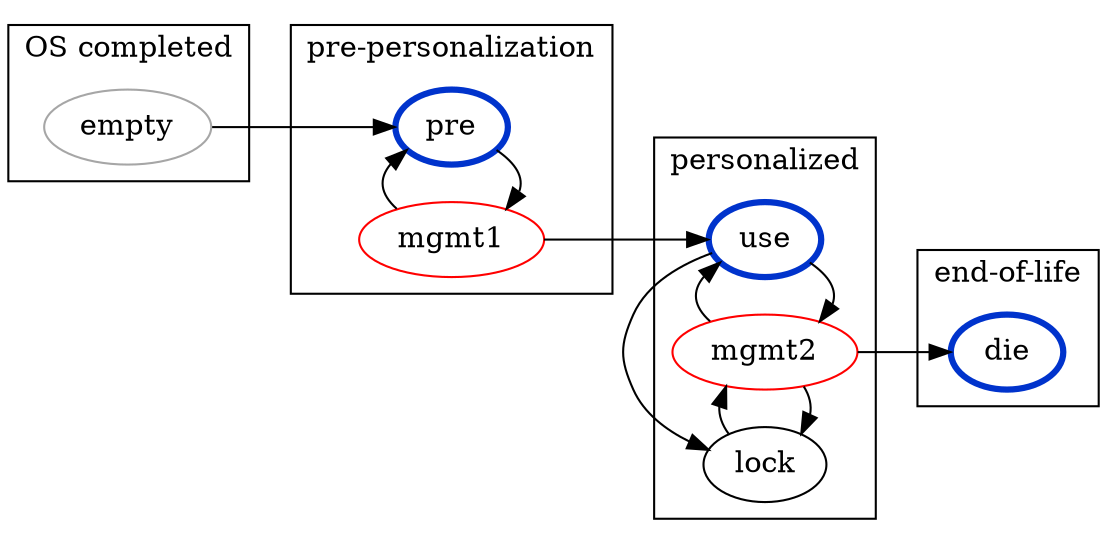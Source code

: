 digraph {
  rankdir="LR"
  newrank="true"
  
  // empty:: before we get the card; the operating system is installed
  // pre:: pre-personalization; our applet is already installed
  // use:: personalization took place, the card has an 'owner'
  // die:: the card can not be used further
  // mgmt?:: management states which can only be reached by a special terminal
  // lock:: maybe it should be posible to lock the functionality.
  // Question:: Shall un-locking be possible?
  // Question:: Shall the user be able to initialize EOL?
  
  empty -> pre
  pre -> mgmt1
  mgmt1 -> {pre use}
  use -> {mgmt2 lock}
  mgmt2 -> {use die lock}
  lock -> mgmt2

  empty [color="#a6a6a6"]
  mgmt1 [color="#ff0000"]
  mgmt2 [color="#ff0000"]
  pre [color="#0033cc",penwidth=3]
  use [color="#0033cc",penwidth=3]
  die [color="#0033cc",penwidth=3]

  subgraph cluster_0 {
    label="OS completed"
    rank="same"
    rankdir="TB"
    empty
  }

  subgraph cluster_1 {
    label="pre-personalization"
    rank="same"
    rankdir="TB"
    pre
    mgmt1
  }

  subgraph cluster_2 {
    label="personalized"
    rank="same"
    rankdir="TB"
    use
    mgmt2
    lock
  }

  subgraph cluster_3 {
    label="end-of-life"
    rank="same"
    rankdir="TB"
    die
  }

}